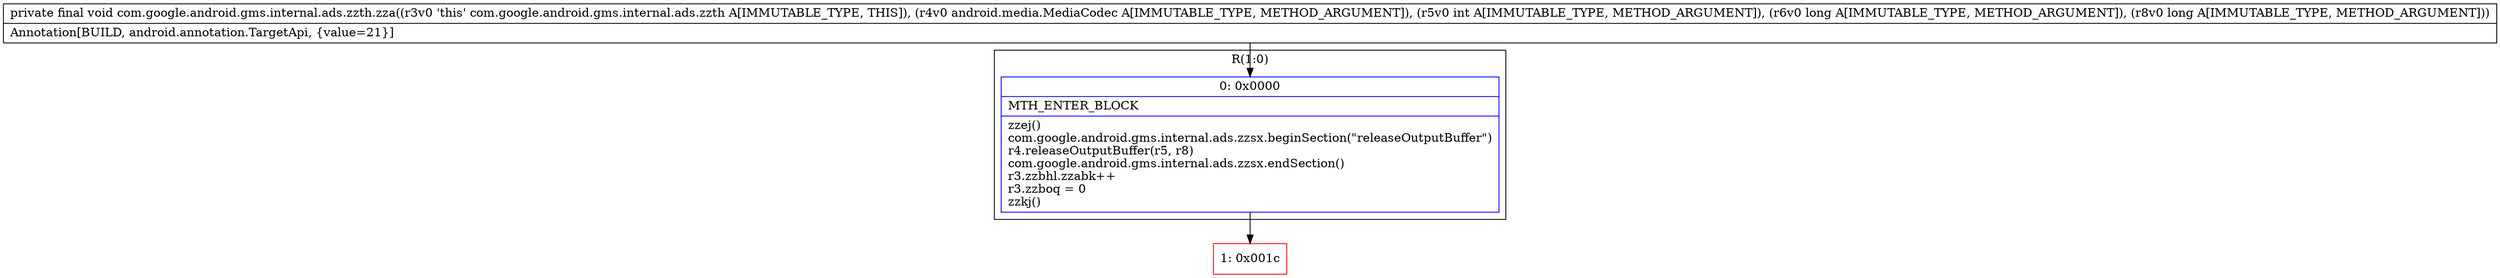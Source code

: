 digraph "CFG forcom.google.android.gms.internal.ads.zzth.zza(Landroid\/media\/MediaCodec;IJJ)V" {
subgraph cluster_Region_1463432730 {
label = "R(1:0)";
node [shape=record,color=blue];
Node_0 [shape=record,label="{0\:\ 0x0000|MTH_ENTER_BLOCK\l|zzej()\lcom.google.android.gms.internal.ads.zzsx.beginSection(\"releaseOutputBuffer\")\lr4.releaseOutputBuffer(r5, r8)\lcom.google.android.gms.internal.ads.zzsx.endSection()\lr3.zzbhl.zzabk++\lr3.zzboq = 0\lzzkj()\l}"];
}
Node_1 [shape=record,color=red,label="{1\:\ 0x001c}"];
MethodNode[shape=record,label="{private final void com.google.android.gms.internal.ads.zzth.zza((r3v0 'this' com.google.android.gms.internal.ads.zzth A[IMMUTABLE_TYPE, THIS]), (r4v0 android.media.MediaCodec A[IMMUTABLE_TYPE, METHOD_ARGUMENT]), (r5v0 int A[IMMUTABLE_TYPE, METHOD_ARGUMENT]), (r6v0 long A[IMMUTABLE_TYPE, METHOD_ARGUMENT]), (r8v0 long A[IMMUTABLE_TYPE, METHOD_ARGUMENT]))  | Annotation[BUILD, android.annotation.TargetApi, \{value=21\}]\l}"];
MethodNode -> Node_0;
Node_0 -> Node_1;
}


